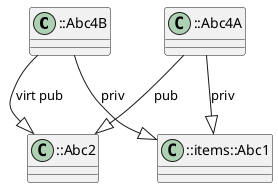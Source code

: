 @startuml

class "::Abc4B" as item_0
class "::Abc2" as item_1
class "::items::Abc1" as item_2
class "::Abc4A" as item_3

' ::Abc4B -> ::Abc2
item_0 --|> item_1: "virt pub"
' ::Abc4B -> ::items::Abc1
item_0 --|> item_2: "priv"
' ::Abc4A -> ::Abc2
item_3 --|> item_1: "pub"
' ::Abc4A -> ::items::Abc1
item_3 --|> item_2: "priv"

@enduml
